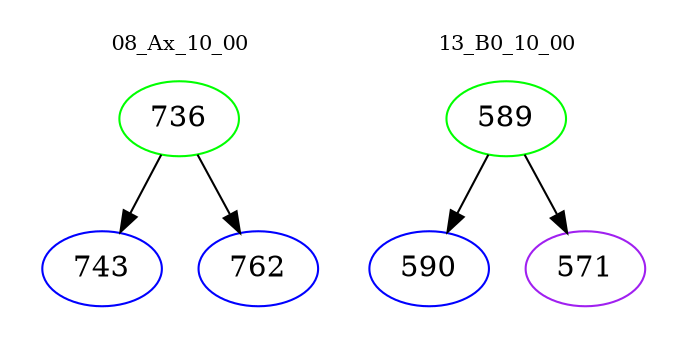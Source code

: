digraph{
subgraph cluster_0 {
color = white
label = "08_Ax_10_00";
fontsize=10;
T0_736 [label="736", color="green"]
T0_736 -> T0_743 [color="black"]
T0_743 [label="743", color="blue"]
T0_736 -> T0_762 [color="black"]
T0_762 [label="762", color="blue"]
}
subgraph cluster_1 {
color = white
label = "13_B0_10_00";
fontsize=10;
T1_589 [label="589", color="green"]
T1_589 -> T1_590 [color="black"]
T1_590 [label="590", color="blue"]
T1_589 -> T1_571 [color="black"]
T1_571 [label="571", color="purple"]
}
}
